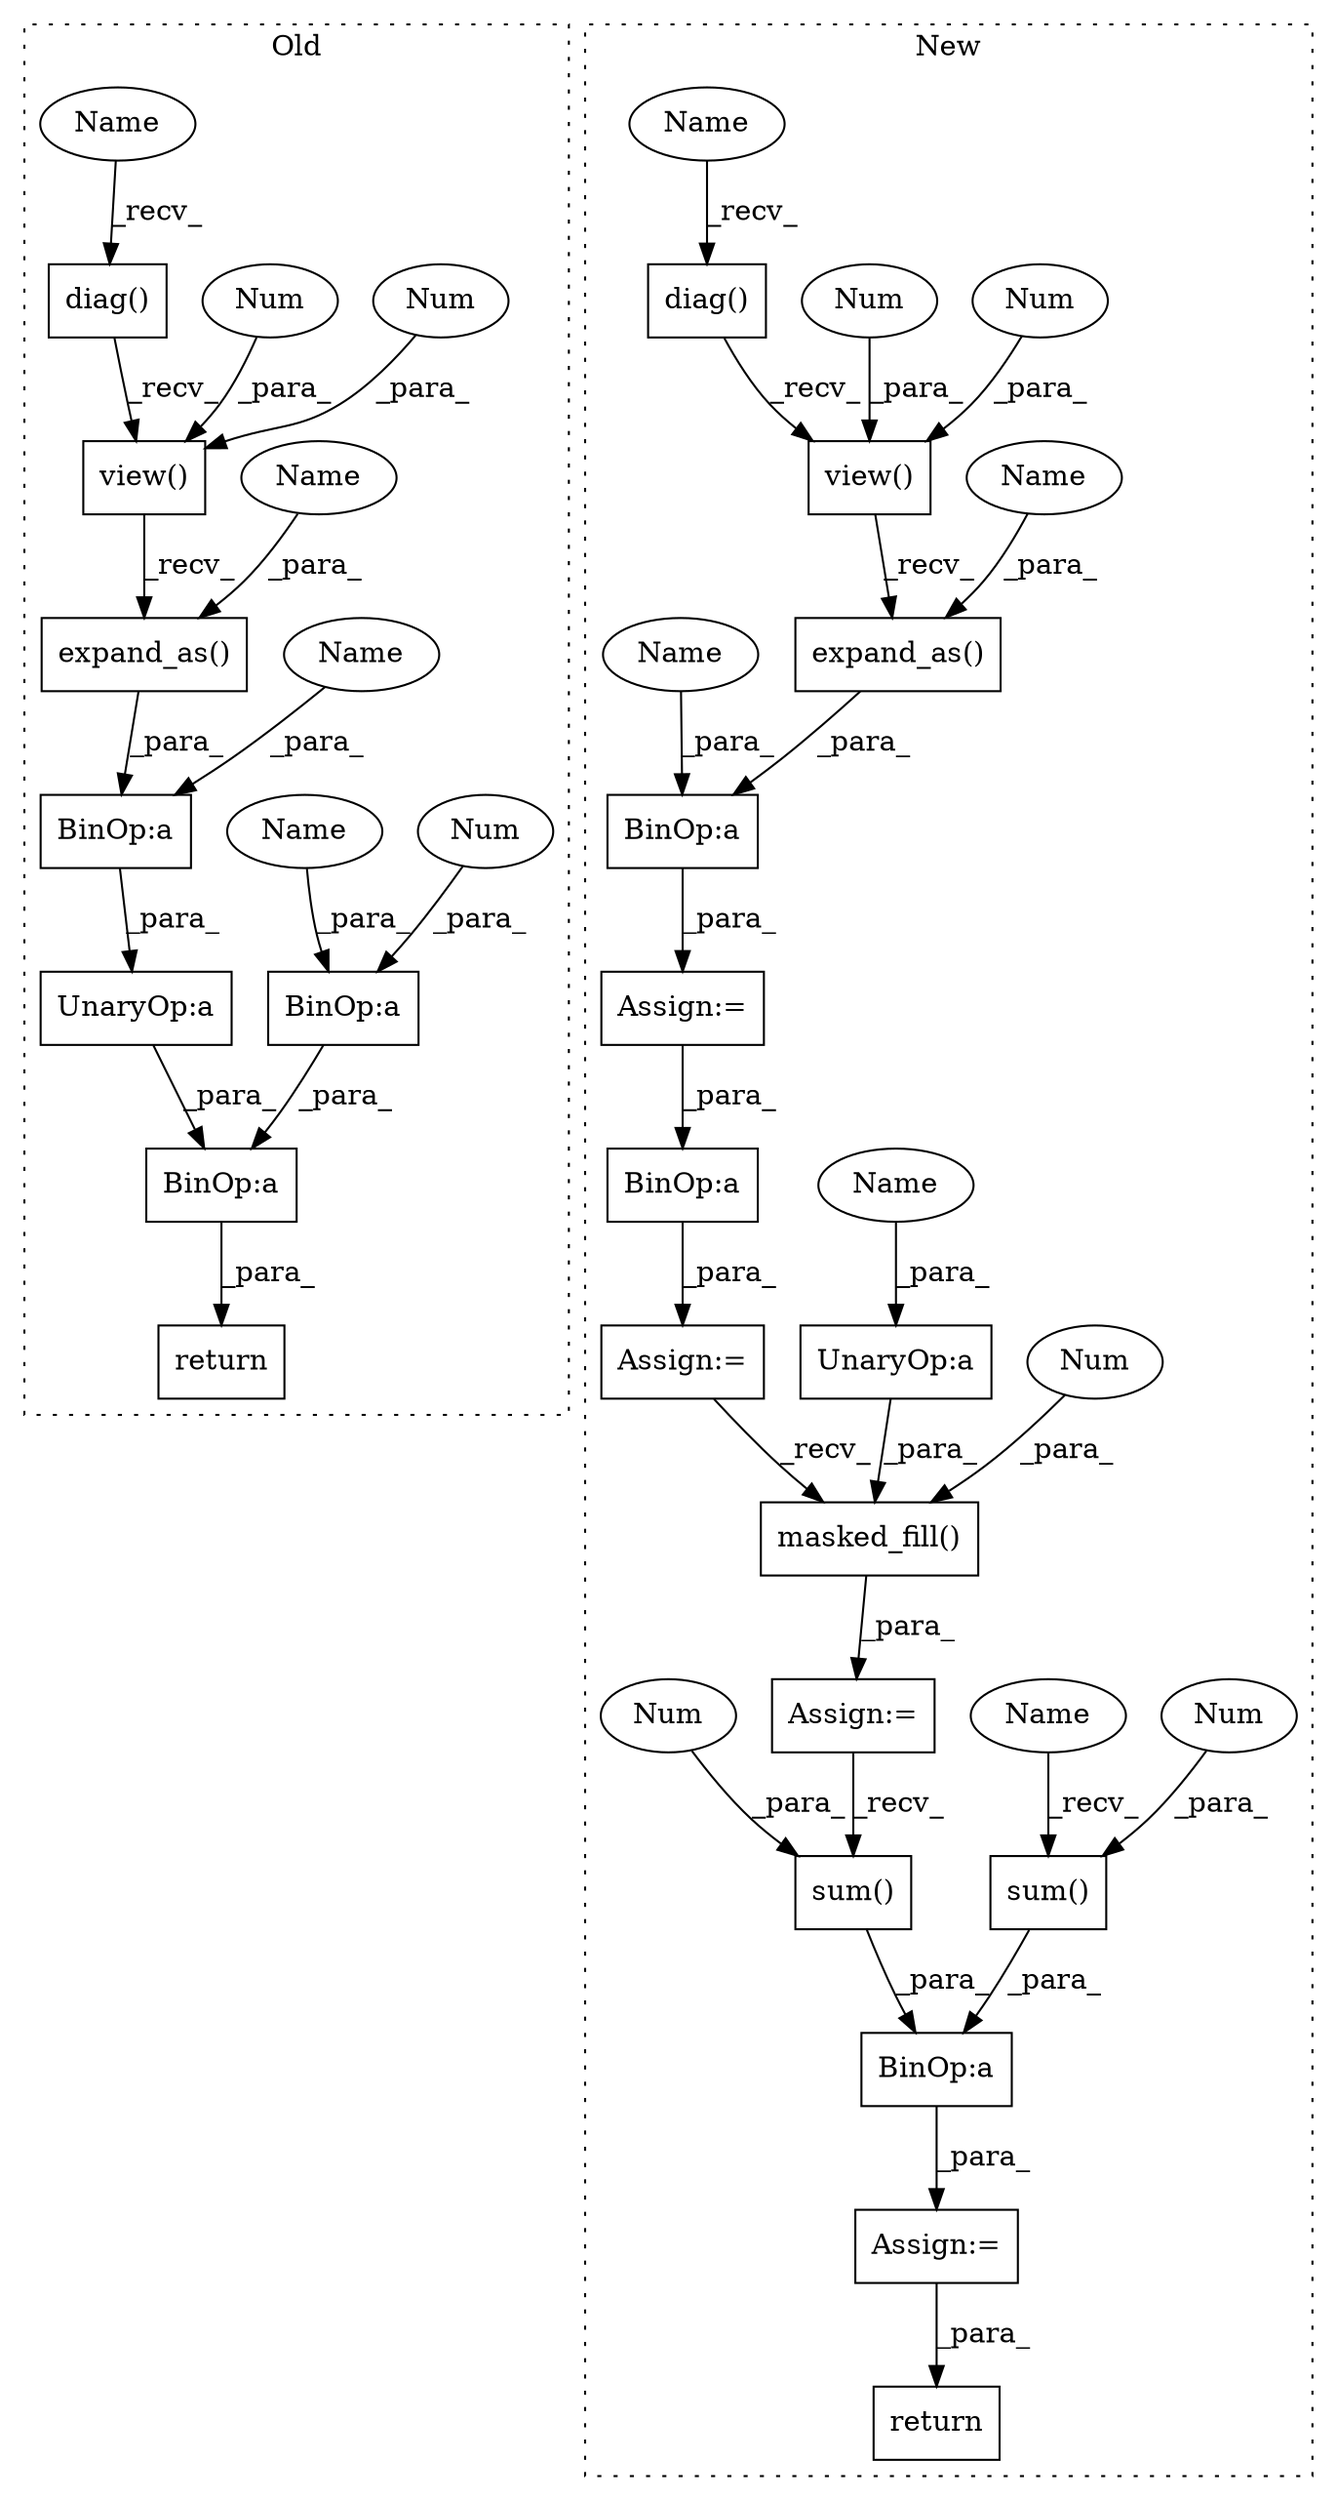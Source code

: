 digraph G {
subgraph cluster0 {
1 [label="return" a="93" s="3641" l="7" shape="box"];
7 [label="BinOp:a" a="82" s="3624" l="4" shape="box"];
8 [label="BinOp:a" a="82" s="3602" l="3" shape="box"];
13 [label="BinOp:a" a="82" s="3530" l="3" shape="box"];
15 [label="UnaryOp:a" a="61" s="3487" l="52" shape="box"];
18 [label="Num" a="76" s="3628" l="1" shape="ellipse"];
21 [label="view()" a="75" s="3489,3512" l="18,1" shape="box"];
22 [label="Num" a="76" s="3507" l="2" shape="ellipse"];
23 [label="Num" a="76" s="3511" l="1" shape="ellipse"];
28 [label="diag()" a="75" s="3489" l="12" shape="box"];
29 [label="expand_as()" a="75" s="3489,3529" l="35,1" shape="box"];
34 [label="Name" a="87" s="3533" l="5" shape="ellipse"];
35 [label="Name" a="87" s="3524" l="5" shape="ellipse"];
36 [label="Name" a="87" s="3619" l="5" shape="ellipse"];
37 [label="Name" a="87" s="3489" l="5" shape="ellipse"];
label = "Old";
style="dotted";
}
subgraph cluster1 {
2 [label="sum()" a="75" s="5657,5676" l="18,1" shape="box"];
3 [label="return" a="93" s="5686" l="7" shape="box"];
4 [label="Assign:=" a="68" s="5640" l="3" shape="box"];
5 [label="BinOp:a" a="82" s="5654" l="3" shape="box"];
6 [label="Assign:=" a="68" s="5307" l="3" shape="box"];
9 [label="Num" a="76" s="5675" l="1" shape="ellipse"];
10 [label="BinOp:a" a="82" s="5432" l="3" shape="box"];
11 [label="UnaryOp:a" a="61" s="5104" l="14" shape="box"];
12 [label="sum()" a="75" s="5643,5653" l="9,1" shape="box"];
14 [label="BinOp:a" a="82" s="5221" l="3" shape="box"];
16 [label="expand_as()" a="75" s="5139,5195" l="43,1" shape="box"];
17 [label="Num" a="76" s="5652" l="1" shape="ellipse"];
19 [label="masked_fill()" a="75" s="5540,5573" l="17,1" shape="box"];
20 [label="Num" a="76" s="5572" l="1" shape="ellipse"];
24 [label="diag()" a="75" s="5139" l="20" shape="box"];
25 [label="view()" a="75" s="5139,5170" l="26,1" shape="box"];
26 [label="Num" a="76" s="5165" l="2" shape="ellipse"];
27 [label="Num" a="76" s="5169" l="1" shape="ellipse"];
30 [label="Assign:=" a="68" s="5537" l="3" shape="box"];
31 [label="Assign:=" a="68" s="5416" l="3" shape="box"];
32 [label="Name" a="87" s="5105" l="13" shape="ellipse"];
33 [label="Name" a="87" s="5657" l="13" shape="ellipse"];
38 [label="Name" a="87" s="5182" l="13" shape="ellipse"];
39 [label="Name" a="87" s="5139" l="13" shape="ellipse"];
40 [label="Name" a="87" s="5224" l="13" shape="ellipse"];
label = "New";
style="dotted";
}
2 -> 5 [label="_para_"];
4 -> 3 [label="_para_"];
5 -> 4 [label="_para_"];
6 -> 10 [label="_para_"];
7 -> 8 [label="_para_"];
8 -> 1 [label="_para_"];
9 -> 2 [label="_para_"];
10 -> 31 [label="_para_"];
11 -> 19 [label="_para_"];
12 -> 5 [label="_para_"];
13 -> 15 [label="_para_"];
14 -> 6 [label="_para_"];
15 -> 8 [label="_para_"];
16 -> 14 [label="_para_"];
17 -> 12 [label="_para_"];
18 -> 7 [label="_para_"];
19 -> 30 [label="_para_"];
20 -> 19 [label="_para_"];
21 -> 29 [label="_recv_"];
22 -> 21 [label="_para_"];
23 -> 21 [label="_para_"];
24 -> 25 [label="_recv_"];
25 -> 16 [label="_recv_"];
26 -> 25 [label="_para_"];
27 -> 25 [label="_para_"];
28 -> 21 [label="_recv_"];
29 -> 13 [label="_para_"];
30 -> 12 [label="_recv_"];
31 -> 19 [label="_recv_"];
32 -> 11 [label="_para_"];
33 -> 2 [label="_recv_"];
34 -> 13 [label="_para_"];
35 -> 29 [label="_para_"];
36 -> 7 [label="_para_"];
37 -> 28 [label="_recv_"];
38 -> 16 [label="_para_"];
39 -> 24 [label="_recv_"];
40 -> 14 [label="_para_"];
}